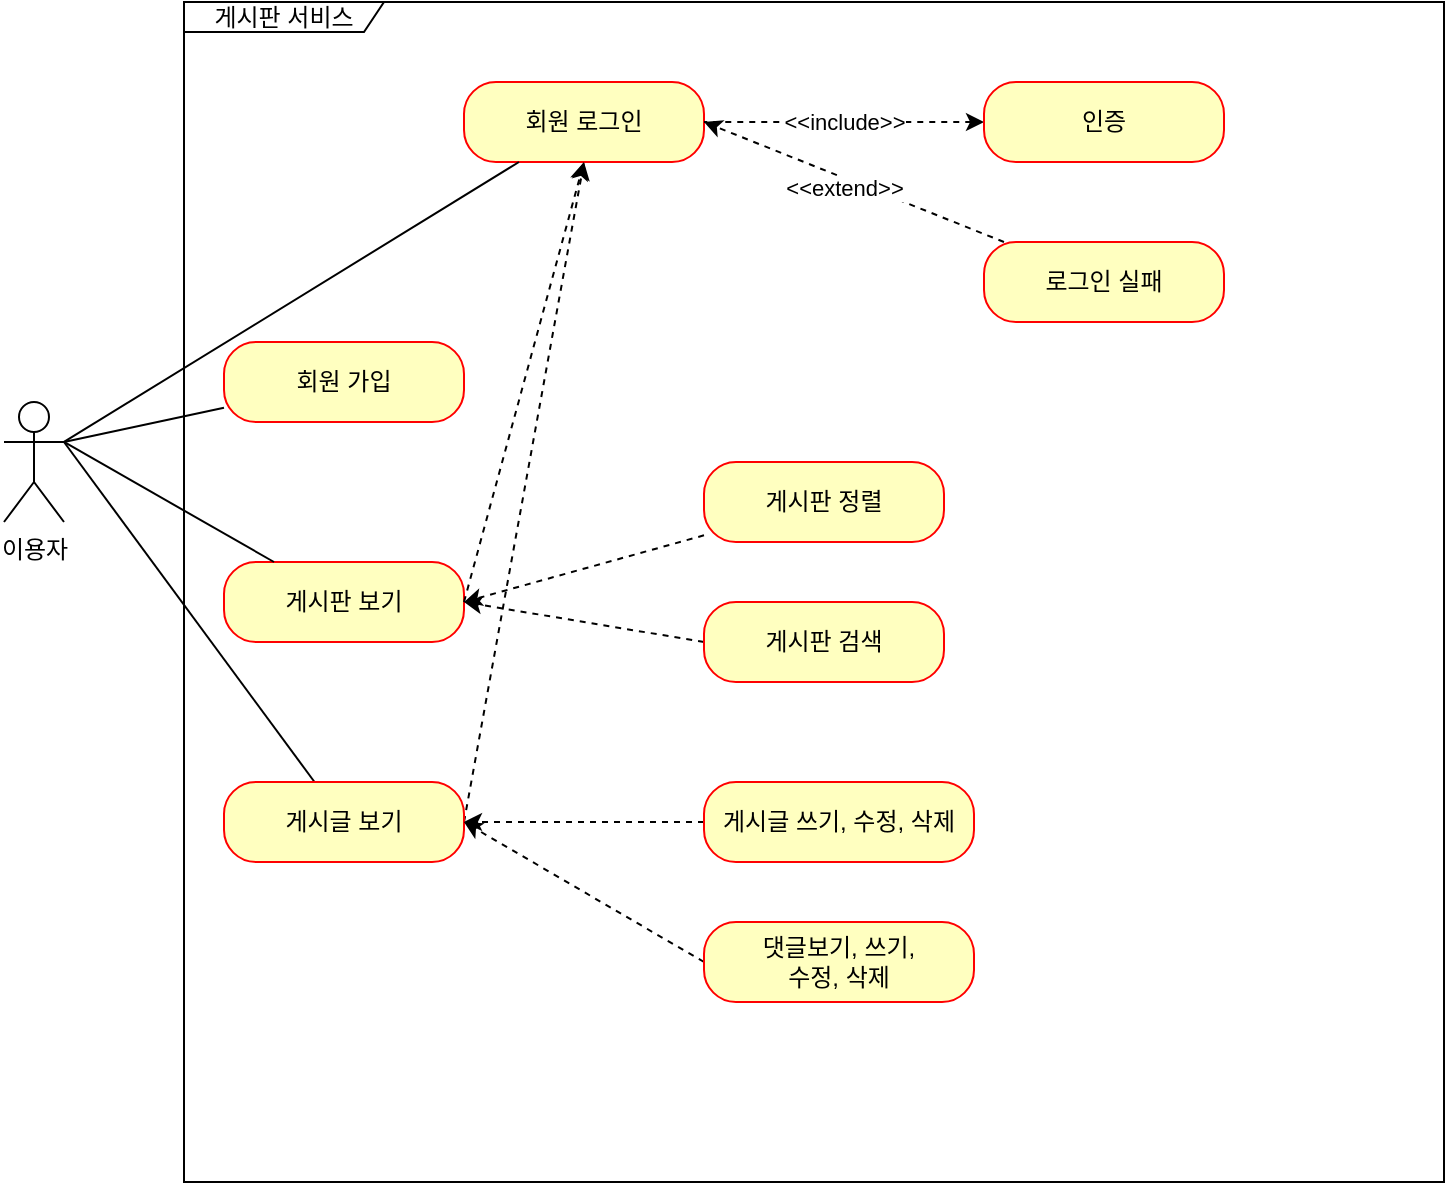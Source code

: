 <mxfile version="22.1.2" type="github">
  <diagram name="페이지-1" id="kfk2GRc47J4M3Qw22oY7">
    <mxGraphModel dx="913" dy="533" grid="1" gridSize="10" guides="1" tooltips="1" connect="1" arrows="1" fold="1" page="1" pageScale="1" pageWidth="827" pageHeight="1169" math="0" shadow="0">
      <root>
        <mxCell id="0" />
        <mxCell id="1" parent="0" />
        <mxCell id="eb0vp5HZMgzr2NYOJvjF-1" value="이용자" style="shape=umlActor;verticalLabelPosition=bottom;verticalAlign=top;html=1;" vertex="1" parent="1">
          <mxGeometry x="60" y="320" width="30" height="60" as="geometry" />
        </mxCell>
        <mxCell id="eb0vp5HZMgzr2NYOJvjF-3" value="게시판 서비스" style="shape=umlFrame;whiteSpace=wrap;html=1;pointerEvents=0;width=100;height=15;" vertex="1" parent="1">
          <mxGeometry x="150" y="120" width="630" height="590" as="geometry" />
        </mxCell>
        <mxCell id="eb0vp5HZMgzr2NYOJvjF-4" value="회원 가입" style="rounded=1;whiteSpace=wrap;html=1;arcSize=40;fontColor=#000000;fillColor=#ffffc0;strokeColor=#ff0000;" vertex="1" parent="1">
          <mxGeometry x="170" y="290" width="120" height="40" as="geometry" />
        </mxCell>
        <mxCell id="eb0vp5HZMgzr2NYOJvjF-6" value="게시판 보기" style="rounded=1;whiteSpace=wrap;html=1;arcSize=40;fontColor=#000000;fillColor=#ffffc0;strokeColor=#ff0000;" vertex="1" parent="1">
          <mxGeometry x="170" y="400" width="120" height="40" as="geometry" />
        </mxCell>
        <mxCell id="eb0vp5HZMgzr2NYOJvjF-19" style="rounded=0;orthogonalLoop=1;jettySize=auto;html=1;endArrow=none;endFill=0;" edge="1" parent="1" source="eb0vp5HZMgzr2NYOJvjF-7">
          <mxGeometry relative="1" as="geometry">
            <mxPoint x="90" y="340" as="targetPoint" />
          </mxGeometry>
        </mxCell>
        <mxCell id="eb0vp5HZMgzr2NYOJvjF-27" style="rounded=0;orthogonalLoop=1;jettySize=auto;html=1;exitX=1;exitY=0.5;exitDx=0;exitDy=0;entryX=0.5;entryY=1;entryDx=0;entryDy=0;dashed=1;" edge="1" parent="1" source="eb0vp5HZMgzr2NYOJvjF-7" target="eb0vp5HZMgzr2NYOJvjF-9">
          <mxGeometry relative="1" as="geometry" />
        </mxCell>
        <mxCell id="eb0vp5HZMgzr2NYOJvjF-7" value="게시글 보기" style="rounded=1;whiteSpace=wrap;html=1;arcSize=40;fontColor=#000000;fillColor=#ffffc0;strokeColor=#ff0000;" vertex="1" parent="1">
          <mxGeometry x="170" y="510" width="120" height="40" as="geometry" />
        </mxCell>
        <mxCell id="eb0vp5HZMgzr2NYOJvjF-9" value="회원 로그인" style="rounded=1;whiteSpace=wrap;html=1;arcSize=40;fontColor=#000000;fillColor=#ffffc0;strokeColor=#ff0000;" vertex="1" parent="1">
          <mxGeometry x="290" y="160" width="120" height="40" as="geometry" />
        </mxCell>
        <mxCell id="eb0vp5HZMgzr2NYOJvjF-20" style="edgeStyle=orthogonalEdgeStyle;rounded=0;orthogonalLoop=1;jettySize=auto;html=1;endArrow=none;endFill=0;startArrow=classic;startFill=1;dashed=1;" edge="1" parent="1" source="eb0vp5HZMgzr2NYOJvjF-10" target="eb0vp5HZMgzr2NYOJvjF-9">
          <mxGeometry relative="1" as="geometry" />
        </mxCell>
        <mxCell id="eb0vp5HZMgzr2NYOJvjF-22" value="&amp;lt;&amp;lt;include&amp;gt;&amp;gt;" style="edgeLabel;html=1;align=center;verticalAlign=middle;resizable=0;points=[];" vertex="1" connectable="0" parent="eb0vp5HZMgzr2NYOJvjF-20">
          <mxGeometry x="0.215" y="1" relative="1" as="geometry">
            <mxPoint x="15" y="-1" as="offset" />
          </mxGeometry>
        </mxCell>
        <mxCell id="eb0vp5HZMgzr2NYOJvjF-10" value="인증" style="rounded=1;whiteSpace=wrap;html=1;arcSize=40;fontColor=#000000;fillColor=#ffffc0;strokeColor=#ff0000;" vertex="1" parent="1">
          <mxGeometry x="550" y="160" width="120" height="40" as="geometry" />
        </mxCell>
        <mxCell id="eb0vp5HZMgzr2NYOJvjF-21" style="rounded=0;orthogonalLoop=1;jettySize=auto;html=1;entryX=1;entryY=0.5;entryDx=0;entryDy=0;endArrow=classic;endFill=1;dashed=1;" edge="1" parent="1" source="eb0vp5HZMgzr2NYOJvjF-11" target="eb0vp5HZMgzr2NYOJvjF-9">
          <mxGeometry relative="1" as="geometry" />
        </mxCell>
        <mxCell id="eb0vp5HZMgzr2NYOJvjF-25" value="&amp;lt;&amp;lt;extend&amp;gt;&amp;gt;" style="edgeLabel;html=1;align=center;verticalAlign=middle;resizable=0;points=[];" vertex="1" connectable="0" parent="eb0vp5HZMgzr2NYOJvjF-21">
          <mxGeometry x="-0.099" y="1" relative="1" as="geometry">
            <mxPoint x="-12" y="-1" as="offset" />
          </mxGeometry>
        </mxCell>
        <mxCell id="eb0vp5HZMgzr2NYOJvjF-11" value="로그인 실패" style="rounded=1;whiteSpace=wrap;html=1;arcSize=40;fontColor=#000000;fillColor=#ffffc0;strokeColor=#ff0000;" vertex="1" parent="1">
          <mxGeometry x="550" y="240" width="120" height="40" as="geometry" />
        </mxCell>
        <mxCell id="eb0vp5HZMgzr2NYOJvjF-28" style="rounded=0;orthogonalLoop=1;jettySize=auto;html=1;entryX=1;entryY=0.5;entryDx=0;entryDy=0;dashed=1;" edge="1" parent="1" source="eb0vp5HZMgzr2NYOJvjF-12" target="eb0vp5HZMgzr2NYOJvjF-6">
          <mxGeometry relative="1" as="geometry" />
        </mxCell>
        <mxCell id="eb0vp5HZMgzr2NYOJvjF-12" value="게시판 정렬" style="rounded=1;whiteSpace=wrap;html=1;arcSize=40;fontColor=#000000;fillColor=#ffffc0;strokeColor=#ff0000;" vertex="1" parent="1">
          <mxGeometry x="410" y="350" width="120" height="40" as="geometry" />
        </mxCell>
        <mxCell id="eb0vp5HZMgzr2NYOJvjF-29" style="rounded=0;orthogonalLoop=1;jettySize=auto;html=1;exitX=0;exitY=0.5;exitDx=0;exitDy=0;dashed=1;" edge="1" parent="1" source="eb0vp5HZMgzr2NYOJvjF-13">
          <mxGeometry relative="1" as="geometry">
            <mxPoint x="290" y="420.0" as="targetPoint" />
          </mxGeometry>
        </mxCell>
        <mxCell id="eb0vp5HZMgzr2NYOJvjF-13" value="게시판 검색" style="rounded=1;whiteSpace=wrap;html=1;arcSize=40;fontColor=#000000;fillColor=#ffffc0;strokeColor=#ff0000;" vertex="1" parent="1">
          <mxGeometry x="410" y="420" width="120" height="40" as="geometry" />
        </mxCell>
        <mxCell id="eb0vp5HZMgzr2NYOJvjF-30" style="rounded=0;orthogonalLoop=1;jettySize=auto;html=1;dashed=1;" edge="1" parent="1" source="eb0vp5HZMgzr2NYOJvjF-14" target="eb0vp5HZMgzr2NYOJvjF-7">
          <mxGeometry relative="1" as="geometry" />
        </mxCell>
        <mxCell id="eb0vp5HZMgzr2NYOJvjF-14" value="게시글 쓰기, 수정, 삭제" style="rounded=1;whiteSpace=wrap;html=1;arcSize=40;fontColor=#000000;fillColor=#ffffc0;strokeColor=#ff0000;" vertex="1" parent="1">
          <mxGeometry x="410" y="510" width="135" height="40" as="geometry" />
        </mxCell>
        <mxCell id="eb0vp5HZMgzr2NYOJvjF-31" style="rounded=0;orthogonalLoop=1;jettySize=auto;html=1;exitX=0;exitY=0.5;exitDx=0;exitDy=0;entryX=1;entryY=0.5;entryDx=0;entryDy=0;dashed=1;" edge="1" parent="1" source="eb0vp5HZMgzr2NYOJvjF-15" target="eb0vp5HZMgzr2NYOJvjF-7">
          <mxGeometry relative="1" as="geometry" />
        </mxCell>
        <mxCell id="eb0vp5HZMgzr2NYOJvjF-15" value="댓글보기, 쓰기, &lt;br&gt;수정, 삭제" style="rounded=1;whiteSpace=wrap;html=1;arcSize=40;fontColor=#000000;fillColor=#ffffc0;strokeColor=#ff0000;" vertex="1" parent="1">
          <mxGeometry x="410" y="580" width="135" height="40" as="geometry" />
        </mxCell>
        <mxCell id="eb0vp5HZMgzr2NYOJvjF-16" style="rounded=0;orthogonalLoop=1;jettySize=auto;html=1;entryX=1;entryY=0.333;entryDx=0;entryDy=0;entryPerimeter=0;endArrow=none;endFill=0;" edge="1" parent="1" source="eb0vp5HZMgzr2NYOJvjF-4" target="eb0vp5HZMgzr2NYOJvjF-1">
          <mxGeometry relative="1" as="geometry" />
        </mxCell>
        <mxCell id="eb0vp5HZMgzr2NYOJvjF-17" style="rounded=0;orthogonalLoop=1;jettySize=auto;html=1;entryX=1;entryY=0.333;entryDx=0;entryDy=0;entryPerimeter=0;endArrow=none;endFill=0;" edge="1" parent="1" source="eb0vp5HZMgzr2NYOJvjF-9" target="eb0vp5HZMgzr2NYOJvjF-1">
          <mxGeometry relative="1" as="geometry" />
        </mxCell>
        <mxCell id="eb0vp5HZMgzr2NYOJvjF-18" style="rounded=0;orthogonalLoop=1;jettySize=auto;html=1;entryX=1;entryY=0.333;entryDx=0;entryDy=0;entryPerimeter=0;endArrow=none;endFill=0;" edge="1" parent="1" source="eb0vp5HZMgzr2NYOJvjF-6" target="eb0vp5HZMgzr2NYOJvjF-1">
          <mxGeometry relative="1" as="geometry" />
        </mxCell>
        <mxCell id="eb0vp5HZMgzr2NYOJvjF-26" style="rounded=0;orthogonalLoop=1;jettySize=auto;html=1;exitX=1;exitY=0.5;exitDx=0;exitDy=0;entryX=0.5;entryY=1;entryDx=0;entryDy=0;dashed=1;" edge="1" parent="1" source="eb0vp5HZMgzr2NYOJvjF-6" target="eb0vp5HZMgzr2NYOJvjF-9">
          <mxGeometry relative="1" as="geometry" />
        </mxCell>
      </root>
    </mxGraphModel>
  </diagram>
</mxfile>
